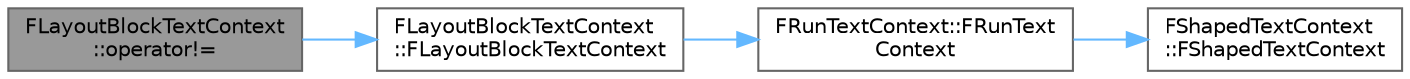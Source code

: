 digraph "FLayoutBlockTextContext::operator!="
{
 // INTERACTIVE_SVG=YES
 // LATEX_PDF_SIZE
  bgcolor="transparent";
  edge [fontname=Helvetica,fontsize=10,labelfontname=Helvetica,labelfontsize=10];
  node [fontname=Helvetica,fontsize=10,shape=box,height=0.2,width=0.4];
  rankdir="LR";
  Node1 [id="Node000001",label="FLayoutBlockTextContext\l::operator!=",height=0.2,width=0.4,color="gray40", fillcolor="grey60", style="filled", fontcolor="black",tooltip=" "];
  Node1 -> Node2 [id="edge1_Node000001_Node000002",color="steelblue1",style="solid",tooltip=" "];
  Node2 [id="Node000002",label="FLayoutBlockTextContext\l::FLayoutBlockTextContext",height=0.2,width=0.4,color="grey40", fillcolor="white", style="filled",URL="$d5/d98/structFLayoutBlockTextContext.html#abc05a95b90710d7167ba4170351f6728",tooltip=" "];
  Node2 -> Node3 [id="edge2_Node000002_Node000003",color="steelblue1",style="solid",tooltip=" "];
  Node3 [id="Node000003",label="FRunTextContext::FRunText\lContext",height=0.2,width=0.4,color="grey40", fillcolor="white", style="filled",URL="$d2/d97/structFRunTextContext.html#a9802eae4088f063df7e2781620800607",tooltip=" "];
  Node3 -> Node4 [id="edge3_Node000003_Node000004",color="steelblue1",style="solid",tooltip=" "];
  Node4 [id="Node000004",label="FShapedTextContext\l::FShapedTextContext",height=0.2,width=0.4,color="grey40", fillcolor="white", style="filled",URL="$d8/def/structFShapedTextContext.html#a3817c09a837cbeaf9c0bb47ad819531d",tooltip=" "];
}
